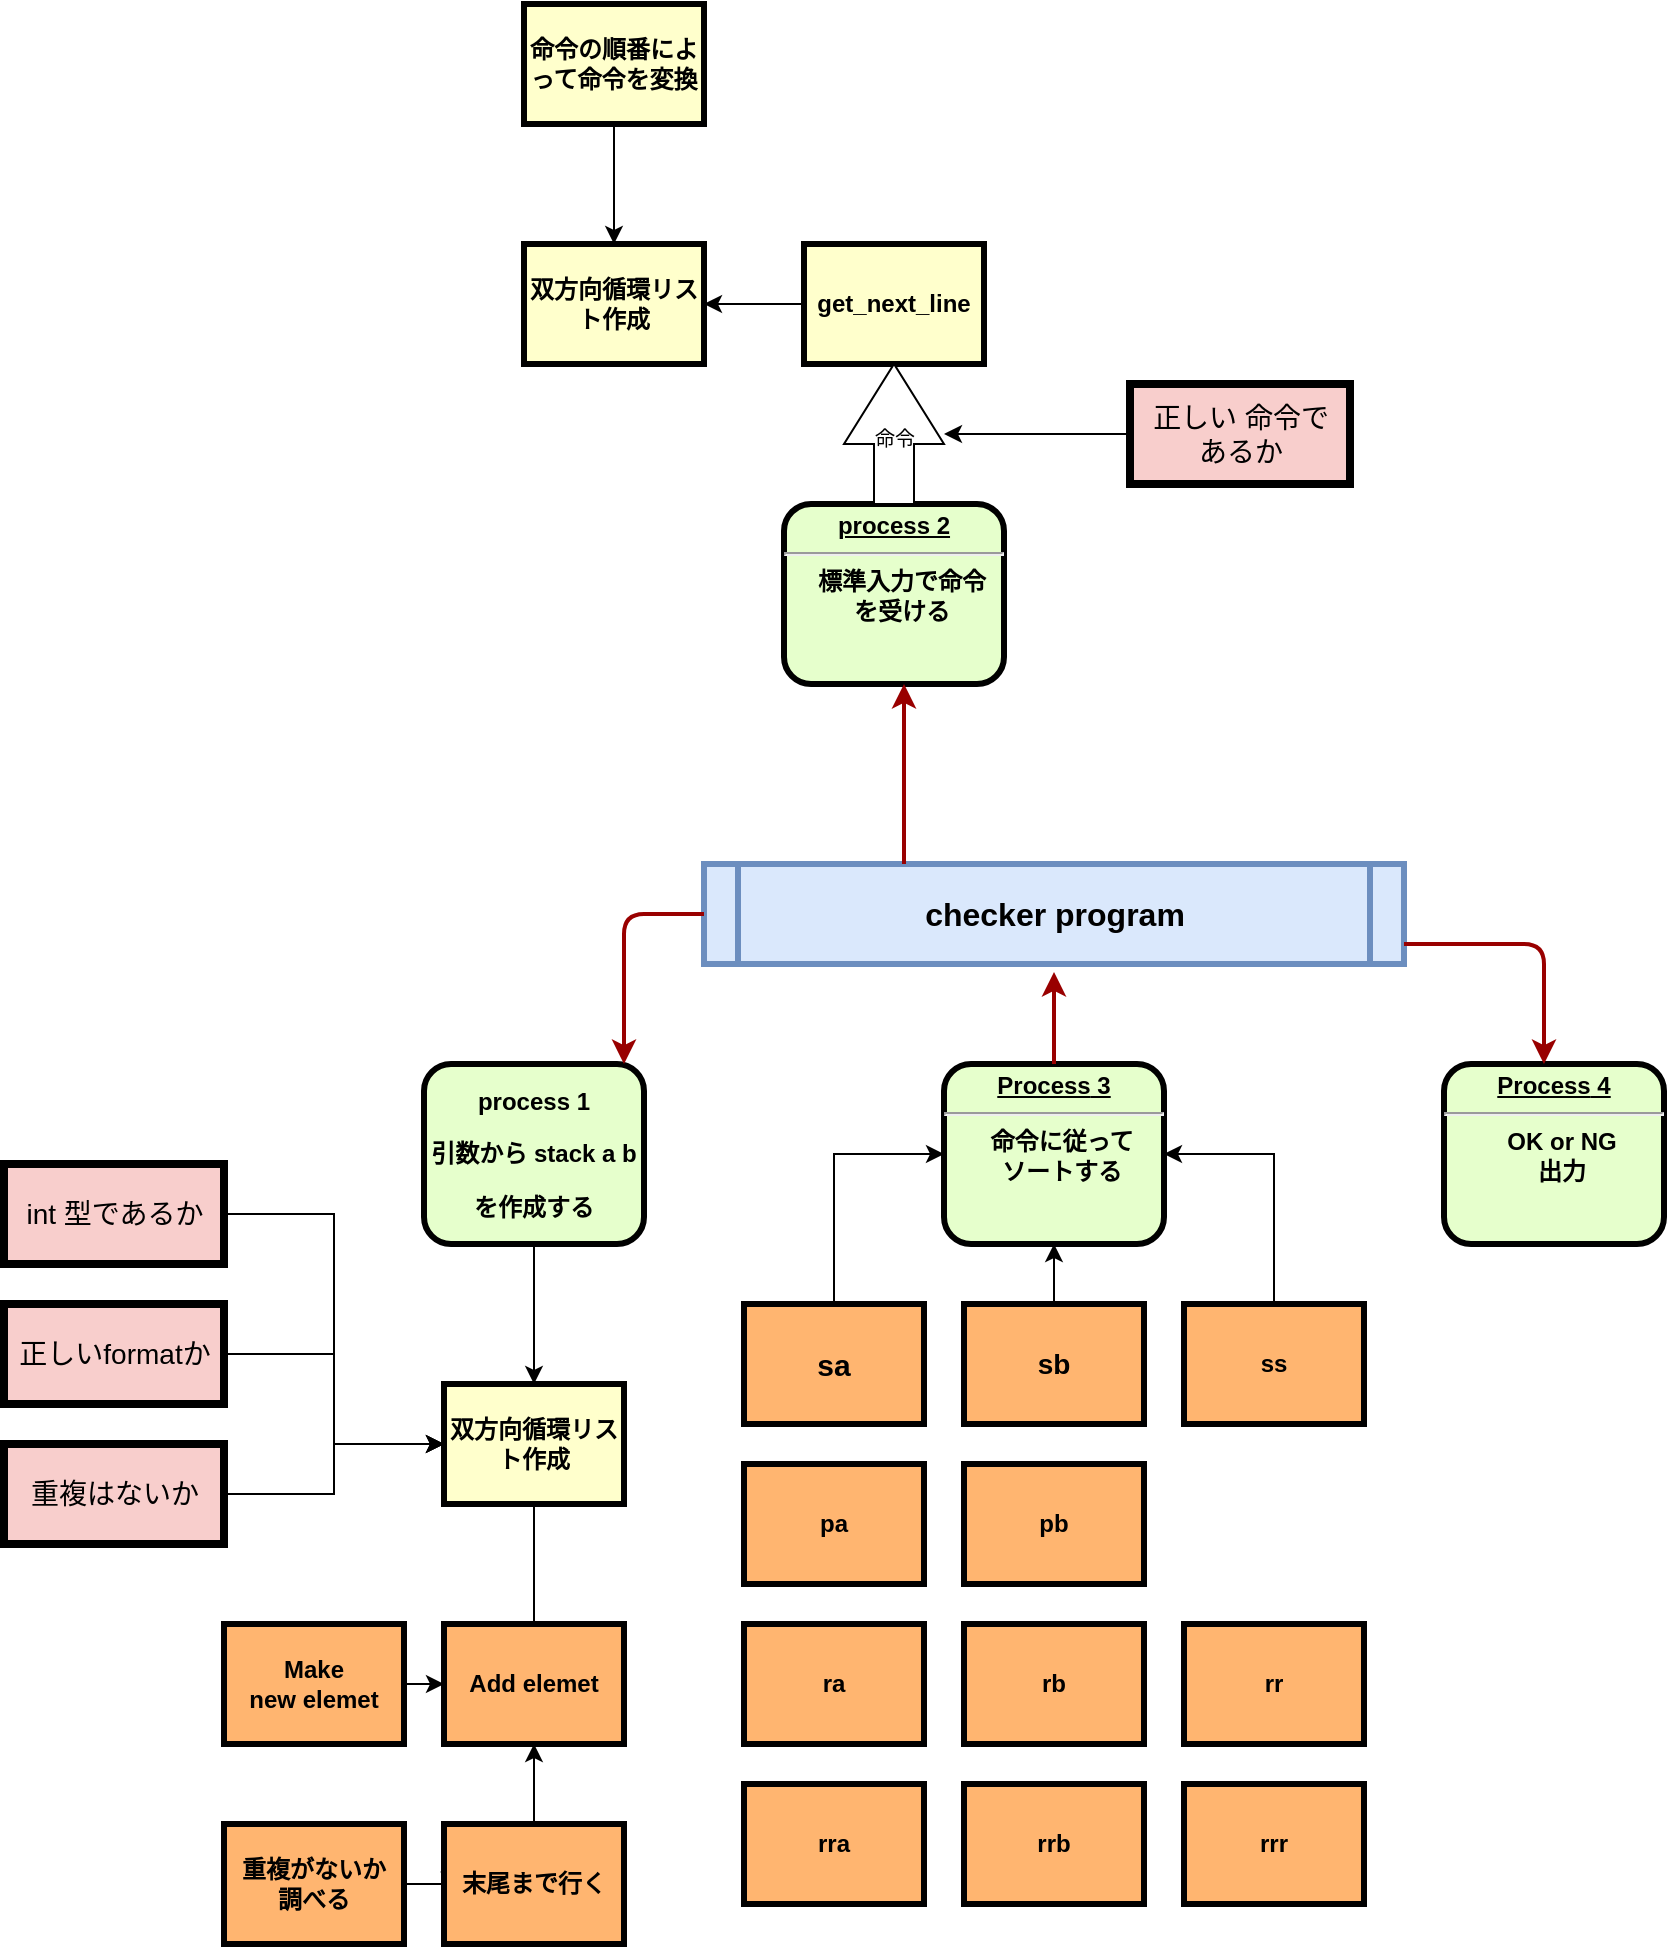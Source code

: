 <mxfile version="14.6.0" type="github" pages="2">
  <diagram name="Page-1" id="c7558073-3199-34d8-9f00-42111426c3f3">
    <mxGraphModel dx="2252" dy="1963" grid="1" gridSize="10" guides="1" tooltips="1" connect="1" arrows="1" fold="1" page="1" pageScale="1" pageWidth="826" pageHeight="1169" background="#ffffff" math="0" shadow="0">
      <root>
        <mxCell id="0" />
        <mxCell id="1" parent="0" />
        <mxCell id="2" value="&lt;p style=&quot;line-height: 120%&quot;&gt;process 1&lt;/p&gt;&lt;p style=&quot;line-height: 120%&quot;&gt;引数から stack a b&lt;/p&gt;&lt;p style=&quot;line-height: 120%&quot;&gt;を作成する&lt;/p&gt;" style="verticalAlign=top;align=center;overflow=fill;fontSize=12;fontFamily=Helvetica;html=1;rounded=1;fontStyle=1;strokeWidth=3;fillColor=#E6FFCC;horizontal=1;" parent="1" vertex="1">
          <mxGeometry x="60" y="120" width="110" height="90" as="geometry" />
        </mxCell>
        <mxCell id="3" value="双方向循環リスト作成" style="whiteSpace=wrap;align=center;verticalAlign=middle;fontStyle=1;strokeWidth=3;fillColor=#FFFFCC" parent="1" vertex="1">
          <mxGeometry x="70" y="280" width="90" height="60" as="geometry" />
        </mxCell>
        <mxCell id="5" value="checker program" style="shape=process;whiteSpace=wrap;align=center;verticalAlign=middle;size=0.048;fontStyle=1;strokeWidth=3;fillColor=#dae8fc;fontSize=16;strokeColor=#6c8ebf;" parent="1" vertex="1">
          <mxGeometry x="200" y="20" width="350" height="50" as="geometry" />
        </mxCell>
        <mxCell id="6" value="&lt;p style=&quot;margin: 0px ; margin-top: 4px ; text-align: center ; text-decoration: underline&quot;&gt;&lt;strong&gt;process 2&lt;/strong&gt;&lt;/p&gt;&lt;hr&gt;&lt;p style=&quot;margin: 0px 0px 0px 8px&quot;&gt;標準入力で命令&lt;/p&gt;&lt;p style=&quot;margin: 0px 0px 0px 8px&quot;&gt;を受ける&lt;/p&gt;" style="verticalAlign=middle;align=center;overflow=fill;fontSize=12;fontFamily=Helvetica;html=1;rounded=1;fontStyle=1;strokeWidth=3;fillColor=#E6FFCC" parent="1" vertex="1">
          <mxGeometry x="240" y="-160" width="110" height="90" as="geometry" />
        </mxCell>
        <mxCell id="7" value="&lt;p style=&quot;margin: 0px ; margin-top: 4px ; text-align: center ; text-decoration: underline&quot;&gt;&lt;strong&gt;&lt;strong&gt;Process&lt;/strong&gt;&amp;nbsp;4&lt;br&gt;&lt;/strong&gt;&lt;/p&gt;&lt;hr&gt;&lt;p style=&quot;margin: 0px ; margin-left: 8px&quot;&gt;OK or NG&lt;/p&gt;&lt;p style=&quot;margin: 0px ; margin-left: 8px&quot;&gt;出力&lt;/p&gt;" style="verticalAlign=middle;align=center;overflow=fill;fontSize=12;fontFamily=Helvetica;html=1;rounded=1;fontStyle=1;strokeWidth=3;fillColor=#E6FFCC" parent="1" vertex="1">
          <mxGeometry x="570" y="120" width="110" height="90" as="geometry" />
        </mxCell>
        <mxCell id="8" value="&lt;p style=&quot;margin: 0px ; margin-top: 4px ; text-align: center ; text-decoration: underline&quot;&gt;&lt;strong&gt;&lt;strong&gt;Process&lt;/strong&gt;&amp;nbsp;3&lt;br&gt;&lt;/strong&gt;&lt;/p&gt;&lt;hr&gt;&lt;p style=&quot;margin: 0px ; margin-left: 8px&quot;&gt;命令に従って&lt;/p&gt;&lt;p style=&quot;margin: 0px ; margin-left: 8px&quot;&gt;ソートする&lt;/p&gt;" style="verticalAlign=middle;align=center;overflow=fill;fontSize=12;fontFamily=Helvetica;html=1;rounded=1;fontStyle=1;strokeWidth=3;fillColor=#E6FFCC" parent="1" vertex="1">
          <mxGeometry x="320" y="120" width="110" height="90" as="geometry" />
        </mxCell>
        <mxCell id="55" value="" style="edgeStyle=elbowEdgeStyle;elbow=horizontal;strokeColor=#990000;strokeWidth=2" parent="1" source="5" target="2" edge="1">
          <mxGeometry width="100" height="100" relative="1" as="geometry">
            <mxPoint x="50" y="530" as="sourcePoint" />
            <mxPoint x="150" y="430" as="targetPoint" />
            <Array as="points">
              <mxPoint x="160" y="100" />
              <mxPoint x="260" y="110" />
              <mxPoint x="260" y="370" />
            </Array>
          </mxGeometry>
        </mxCell>
        <mxCell id="58" value="" style="edgeStyle=elbowEdgeStyle;elbow=horizontal;strokeColor=#990000;strokeWidth=2" parent="1" source="5" target="6" edge="1">
          <mxGeometry width="100" height="100" relative="1" as="geometry">
            <mxPoint x="380" y="370" as="sourcePoint" />
            <mxPoint x="480" y="270" as="targetPoint" />
            <Array as="points">
              <mxPoint x="300" y="-10" />
              <mxPoint x="340" y="120" />
              <mxPoint x="430" y="160" />
              <mxPoint x="440" y="310" />
            </Array>
          </mxGeometry>
        </mxCell>
        <mxCell id="68" value="" style="edgeStyle=elbowEdgeStyle;elbow=vertical;strokeColor=#990000;strokeWidth=2;" parent="1" source="8" edge="1">
          <mxGeometry width="100" height="100" relative="1" as="geometry">
            <mxPoint x="570" y="380" as="sourcePoint" />
            <mxPoint x="375" y="74" as="targetPoint" />
            <Array as="points">
              <mxPoint x="375" y="90" />
              <mxPoint x="437" y="110" />
              <mxPoint x="560" y="130" />
              <mxPoint x="570" y="360" />
            </Array>
          </mxGeometry>
        </mxCell>
        <mxCell id="72" value="" style="edgeStyle=elbowEdgeStyle;elbow=vertical;strokeColor=#990000;strokeWidth=2" parent="1" source="5" target="7" edge="1">
          <mxGeometry width="100" height="100" relative="1" as="geometry">
            <mxPoint x="500" y="500" as="sourcePoint" />
            <mxPoint x="600" y="400" as="targetPoint" />
            <Array as="points">
              <mxPoint x="620" y="60" />
              <mxPoint x="530" y="100" />
              <mxPoint x="500" y="430" />
              <mxPoint x="736" y="290" />
              <mxPoint x="650" y="410" />
            </Array>
          </mxGeometry>
        </mxCell>
        <mxCell id="fz69ndk7nvcvvIbJwUme-115" value="" style="edgeStyle=orthogonalEdgeStyle;rounded=0;orthogonalLoop=1;jettySize=auto;html=1;fontSize=14;entryX=0;entryY=0.5;entryDx=0;entryDy=0;" parent="1" source="fz69ndk7nvcvvIbJwUme-93" target="3" edge="1">
          <mxGeometry relative="1" as="geometry" />
        </mxCell>
        <mxCell id="fz69ndk7nvcvvIbJwUme-93" value="int 型であるか" style="html=1;fontSize=14;fillColor=#f8cecc;strokeWidth=4;" parent="1" vertex="1">
          <mxGeometry x="-150" y="170" width="110" height="50" as="geometry" />
        </mxCell>
        <mxCell id="fz69ndk7nvcvvIbJwUme-113" value="" style="edgeStyle=orthogonalEdgeStyle;rounded=0;orthogonalLoop=1;jettySize=auto;html=1;fontSize=14;" parent="1" source="fz69ndk7nvcvvIbJwUme-103" target="3" edge="1">
          <mxGeometry relative="1" as="geometry" />
        </mxCell>
        <mxCell id="fz69ndk7nvcvvIbJwUme-103" value="正しいformatか" style="html=1;fontSize=14;fillColor=#f8cecc;strokeWidth=4;" parent="1" vertex="1">
          <mxGeometry x="-150" y="240" width="110" height="50" as="geometry" />
        </mxCell>
        <mxCell id="fz69ndk7nvcvvIbJwUme-114" value="" style="edgeStyle=orthogonalEdgeStyle;rounded=0;orthogonalLoop=1;jettySize=auto;html=1;fontSize=14;entryX=0;entryY=0.5;entryDx=0;entryDy=0;" parent="1" source="fz69ndk7nvcvvIbJwUme-104" target="3" edge="1">
          <mxGeometry relative="1" as="geometry" />
        </mxCell>
        <mxCell id="fz69ndk7nvcvvIbJwUme-104" value="重複はないか" style="html=1;fontSize=14;fillColor=#f8cecc;strokeWidth=4;" parent="1" vertex="1">
          <mxGeometry x="-150" y="310" width="110" height="50" as="geometry" />
        </mxCell>
        <mxCell id="fz69ndk7nvcvvIbJwUme-111" value="" style="endArrow=classic;html=1;fontSize=14;exitX=0.5;exitY=1;exitDx=0;exitDy=0;entryX=0.5;entryY=0;entryDx=0;entryDy=0;" parent="1" source="2" target="3" edge="1">
          <mxGeometry width="50" height="50" relative="1" as="geometry">
            <mxPoint x="370" y="490" as="sourcePoint" />
            <mxPoint x="420" y="440" as="targetPoint" />
          </mxGeometry>
        </mxCell>
        <mxCell id="9rM6C5nUxTdN7SFC1eX0-80" style="edgeStyle=orthogonalEdgeStyle;rounded=0;orthogonalLoop=1;jettySize=auto;html=1;exitX=1;exitY=0.5;exitDx=0;exitDy=0;entryX=0;entryY=0.5;entryDx=0;entryDy=0;" edge="1" parent="1" source="fz69ndk7nvcvvIbJwUme-116" target="fz69ndk7nvcvvIbJwUme-118">
          <mxGeometry relative="1" as="geometry" />
        </mxCell>
        <mxCell id="fz69ndk7nvcvvIbJwUme-116" value="Make &#xa;new elemet" style="whiteSpace=wrap;align=center;verticalAlign=middle;fontStyle=1;strokeWidth=3;fillColor=#FFB570;" parent="1" vertex="1">
          <mxGeometry x="-40" y="400" width="90" height="60" as="geometry" />
        </mxCell>
        <mxCell id="fz69ndk7nvcvvIbJwUme-118" value="Add elemet" style="whiteSpace=wrap;align=center;verticalAlign=middle;fontStyle=1;strokeWidth=3;fillColor=#FFB570;" parent="1" vertex="1">
          <mxGeometry x="70" y="400" width="90" height="60" as="geometry" />
        </mxCell>
        <mxCell id="fz69ndk7nvcvvIbJwUme-119" value="" style="endArrow=none;html=1;fontSize=14;" parent="1" source="3" target="fz69ndk7nvcvvIbJwUme-118" edge="1">
          <mxGeometry width="50" height="50" relative="1" as="geometry">
            <mxPoint x="120" y="360" as="sourcePoint" />
            <mxPoint x="186.383" y="298.98" as="targetPoint" />
          </mxGeometry>
        </mxCell>
        <mxCell id="9rM6C5nUxTdN7SFC1eX0-75" value="" style="edgeStyle=orthogonalEdgeStyle;rounded=0;orthogonalLoop=1;jettySize=auto;html=1;entryX=-0.022;entryY=0.4;entryDx=0;entryDy=0;entryPerimeter=0;" edge="1" parent="1" source="9rM6C5nUxTdN7SFC1eX0-72" target="9rM6C5nUxTdN7SFC1eX0-73">
          <mxGeometry relative="1" as="geometry" />
        </mxCell>
        <mxCell id="9rM6C5nUxTdN7SFC1eX0-72" value="重複がないか&#xa;調べる" style="whiteSpace=wrap;align=center;verticalAlign=middle;fontStyle=1;strokeWidth=3;fillColor=#FFB570;" vertex="1" parent="1">
          <mxGeometry x="-40" y="500" width="90" height="60" as="geometry" />
        </mxCell>
        <mxCell id="9rM6C5nUxTdN7SFC1eX0-82" style="edgeStyle=orthogonalEdgeStyle;rounded=0;orthogonalLoop=1;jettySize=auto;html=1;exitX=0.5;exitY=0;exitDx=0;exitDy=0;" edge="1" parent="1" source="9rM6C5nUxTdN7SFC1eX0-73" target="fz69ndk7nvcvvIbJwUme-118">
          <mxGeometry relative="1" as="geometry" />
        </mxCell>
        <mxCell id="9rM6C5nUxTdN7SFC1eX0-73" value="末尾まで行く" style="whiteSpace=wrap;align=center;verticalAlign=middle;fontStyle=1;strokeWidth=3;fillColor=#FFB570;" vertex="1" parent="1">
          <mxGeometry x="70" y="500" width="90" height="60" as="geometry" />
        </mxCell>
        <mxCell id="9rM6C5nUxTdN7SFC1eX0-83" value="双方向循環リスト作成" style="whiteSpace=wrap;align=center;verticalAlign=middle;fontStyle=1;strokeWidth=3;fillColor=#FFFFCC" vertex="1" parent="1">
          <mxGeometry x="110" y="-290" width="90" height="60" as="geometry" />
        </mxCell>
        <mxCell id="9rM6C5nUxTdN7SFC1eX0-89" value="" style="edgeStyle=orthogonalEdgeStyle;rounded=0;orthogonalLoop=1;jettySize=auto;html=1;" edge="1" parent="1" source="9rM6C5nUxTdN7SFC1eX0-86" target="9rM6C5nUxTdN7SFC1eX0-83">
          <mxGeometry relative="1" as="geometry" />
        </mxCell>
        <mxCell id="9rM6C5nUxTdN7SFC1eX0-86" value="get_next_line" style="whiteSpace=wrap;align=center;verticalAlign=middle;fontStyle=1;strokeWidth=3;fillColor=#FFFFCC" vertex="1" parent="1">
          <mxGeometry x="250" y="-290" width="90" height="60" as="geometry" />
        </mxCell>
        <mxCell id="9rM6C5nUxTdN7SFC1eX0-91" value="" style="edgeStyle=orthogonalEdgeStyle;rounded=0;orthogonalLoop=1;jettySize=auto;html=1;fontSize=16;" edge="1" parent="1" source="9rM6C5nUxTdN7SFC1eX0-90" target="9rM6C5nUxTdN7SFC1eX0-83">
          <mxGeometry relative="1" as="geometry" />
        </mxCell>
        <mxCell id="9rM6C5nUxTdN7SFC1eX0-90" value="命令の順番によって命令を変換" style="whiteSpace=wrap;align=center;verticalAlign=middle;fontStyle=1;strokeWidth=3;fillColor=#FFFFCC" vertex="1" parent="1">
          <mxGeometry x="110" y="-410" width="90" height="60" as="geometry" />
        </mxCell>
        <mxCell id="9rM6C5nUxTdN7SFC1eX0-100" value="" style="edgeStyle=orthogonalEdgeStyle;rounded=0;orthogonalLoop=1;jettySize=auto;html=1;fontSize=16;" edge="1" parent="1" source="9rM6C5nUxTdN7SFC1eX0-92" target="9rM6C5nUxTdN7SFC1eX0-98">
          <mxGeometry relative="1" as="geometry" />
        </mxCell>
        <mxCell id="9rM6C5nUxTdN7SFC1eX0-92" value="正しい 命令で&lt;br&gt;あるか" style="html=1;fontSize=14;fillColor=#f8cecc;strokeWidth=4;" vertex="1" parent="1">
          <mxGeometry x="413" y="-220" width="110" height="50" as="geometry" />
        </mxCell>
        <mxCell id="9rM6C5nUxTdN7SFC1eX0-98" value="&lt;font size=&quot;1&quot;&gt;命令&lt;/font&gt;" style="html=1;shadow=0;dashed=0;align=center;verticalAlign=middle;shape=mxgraph.arrows2.arrow;dy=0.6;dx=40;direction=north;notch=0;fontSize=16;" vertex="1" parent="1">
          <mxGeometry x="270" y="-230" width="50" height="70" as="geometry" />
        </mxCell>
        <mxCell id="9rM6C5nUxTdN7SFC1eX0-118" style="edgeStyle=orthogonalEdgeStyle;rounded=0;orthogonalLoop=1;jettySize=auto;html=1;exitX=0.5;exitY=0;exitDx=0;exitDy=0;entryX=0;entryY=0.5;entryDx=0;entryDy=0;fontSize=14;" edge="1" parent="1" source="9rM6C5nUxTdN7SFC1eX0-101" target="8">
          <mxGeometry relative="1" as="geometry" />
        </mxCell>
        <mxCell id="9rM6C5nUxTdN7SFC1eX0-101" value="sa" style="whiteSpace=wrap;align=center;verticalAlign=middle;fontStyle=1;strokeWidth=3;fillColor=#FFB570;fontSize=15;" vertex="1" parent="1">
          <mxGeometry x="220" y="240" width="90" height="60" as="geometry" />
        </mxCell>
        <mxCell id="9rM6C5nUxTdN7SFC1eX0-117" value="" style="edgeStyle=orthogonalEdgeStyle;rounded=0;orthogonalLoop=1;jettySize=auto;html=1;fontSize=14;" edge="1" parent="1" source="9rM6C5nUxTdN7SFC1eX0-102" target="8">
          <mxGeometry relative="1" as="geometry" />
        </mxCell>
        <mxCell id="9rM6C5nUxTdN7SFC1eX0-102" value="sb" style="whiteSpace=wrap;align=center;verticalAlign=middle;fontStyle=1;strokeWidth=3;fillColor=#FFB570;fontSize=14;" vertex="1" parent="1">
          <mxGeometry x="330" y="240" width="90" height="60" as="geometry" />
        </mxCell>
        <mxCell id="9rM6C5nUxTdN7SFC1eX0-103" value="pa" style="whiteSpace=wrap;align=center;verticalAlign=middle;fontStyle=1;strokeWidth=3;fillColor=#FFB570;" vertex="1" parent="1">
          <mxGeometry x="220" y="320" width="90" height="60" as="geometry" />
        </mxCell>
        <mxCell id="9rM6C5nUxTdN7SFC1eX0-119" style="edgeStyle=orthogonalEdgeStyle;rounded=0;orthogonalLoop=1;jettySize=auto;html=1;exitX=0.5;exitY=0;exitDx=0;exitDy=0;entryX=1;entryY=0.5;entryDx=0;entryDy=0;fontSize=14;" edge="1" parent="1" source="9rM6C5nUxTdN7SFC1eX0-104" target="8">
          <mxGeometry relative="1" as="geometry" />
        </mxCell>
        <mxCell id="9rM6C5nUxTdN7SFC1eX0-104" value="ss" style="whiteSpace=wrap;align=center;verticalAlign=middle;fontStyle=1;strokeWidth=3;fillColor=#FFB570;" vertex="1" parent="1">
          <mxGeometry x="440" y="240" width="90" height="60" as="geometry" />
        </mxCell>
        <mxCell id="9rM6C5nUxTdN7SFC1eX0-105" value="pb" style="whiteSpace=wrap;align=center;verticalAlign=middle;fontStyle=1;strokeWidth=3;fillColor=#FFB570;" vertex="1" parent="1">
          <mxGeometry x="330" y="320" width="90" height="60" as="geometry" />
        </mxCell>
        <mxCell id="9rM6C5nUxTdN7SFC1eX0-106" value="ra" style="whiteSpace=wrap;align=center;verticalAlign=middle;fontStyle=1;strokeWidth=3;fillColor=#FFB570;" vertex="1" parent="1">
          <mxGeometry x="220" y="400" width="90" height="60" as="geometry" />
        </mxCell>
        <mxCell id="9rM6C5nUxTdN7SFC1eX0-107" value="rr" style="whiteSpace=wrap;align=center;verticalAlign=middle;fontStyle=1;strokeWidth=3;fillColor=#FFB570;" vertex="1" parent="1">
          <mxGeometry x="440" y="400" width="90" height="60" as="geometry" />
        </mxCell>
        <mxCell id="9rM6C5nUxTdN7SFC1eX0-108" value="rb" style="whiteSpace=wrap;align=center;verticalAlign=middle;fontStyle=1;strokeWidth=3;fillColor=#FFB570;" vertex="1" parent="1">
          <mxGeometry x="330" y="400" width="90" height="60" as="geometry" />
        </mxCell>
        <mxCell id="9rM6C5nUxTdN7SFC1eX0-109" value="rra" style="whiteSpace=wrap;align=center;verticalAlign=middle;fontStyle=1;strokeWidth=3;fillColor=#FFB570;" vertex="1" parent="1">
          <mxGeometry x="220" y="480" width="90" height="60" as="geometry" />
        </mxCell>
        <mxCell id="9rM6C5nUxTdN7SFC1eX0-110" value="rrr" style="whiteSpace=wrap;align=center;verticalAlign=middle;fontStyle=1;strokeWidth=3;fillColor=#FFB570;" vertex="1" parent="1">
          <mxGeometry x="440" y="480" width="90" height="60" as="geometry" />
        </mxCell>
        <mxCell id="9rM6C5nUxTdN7SFC1eX0-111" value="rrb" style="whiteSpace=wrap;align=center;verticalAlign=middle;fontStyle=1;strokeWidth=3;fillColor=#FFB570;" vertex="1" parent="1">
          <mxGeometry x="330" y="480" width="90" height="60" as="geometry" />
        </mxCell>
      </root>
    </mxGraphModel>
  </diagram>
  <diagram id="EDTxmPWWis4Bp-adfoEP" name="Page-2">
    <mxGraphModel dx="1426" dy="794" grid="1" gridSize="10" guides="1" tooltips="1" connect="1" arrows="1" fold="1" page="1" pageScale="1" pageWidth="827" pageHeight="1169" math="0" shadow="0">
      <root>
        <mxCell id="xweUHiVIhZWd1U8UhFmA-0" />
        <mxCell id="xweUHiVIhZWd1U8UhFmA-1" parent="xweUHiVIhZWd1U8UhFmA-0" />
      </root>
    </mxGraphModel>
  </diagram>
</mxfile>
